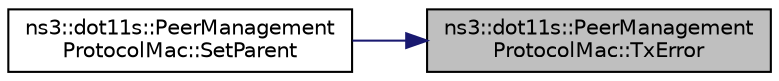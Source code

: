 digraph "ns3::dot11s::PeerManagementProtocolMac::TxError"
{
 // LATEX_PDF_SIZE
  edge [fontname="Helvetica",fontsize="10",labelfontname="Helvetica",labelfontsize="10"];
  node [fontname="Helvetica",fontsize="10",shape=record];
  rankdir="RL";
  Node1 [label="ns3::dot11s::PeerManagement\lProtocolMac::TxError",height=0.2,width=0.4,color="black", fillcolor="grey75", style="filled", fontcolor="black",tooltip="Closes link when a proper number of successive transmissions have failed."];
  Node1 -> Node2 [dir="back",color="midnightblue",fontsize="10",style="solid",fontname="Helvetica"];
  Node2 [label="ns3::dot11s::PeerManagement\lProtocolMac::SetParent",height=0.2,width=0.4,color="black", fillcolor="white", style="filled",URL="$classns3_1_1dot11s_1_1_peer_management_protocol_mac.html#a23001a924ac221192ef4a35d2e56c844",tooltip="Set pointer to parent."];
}
